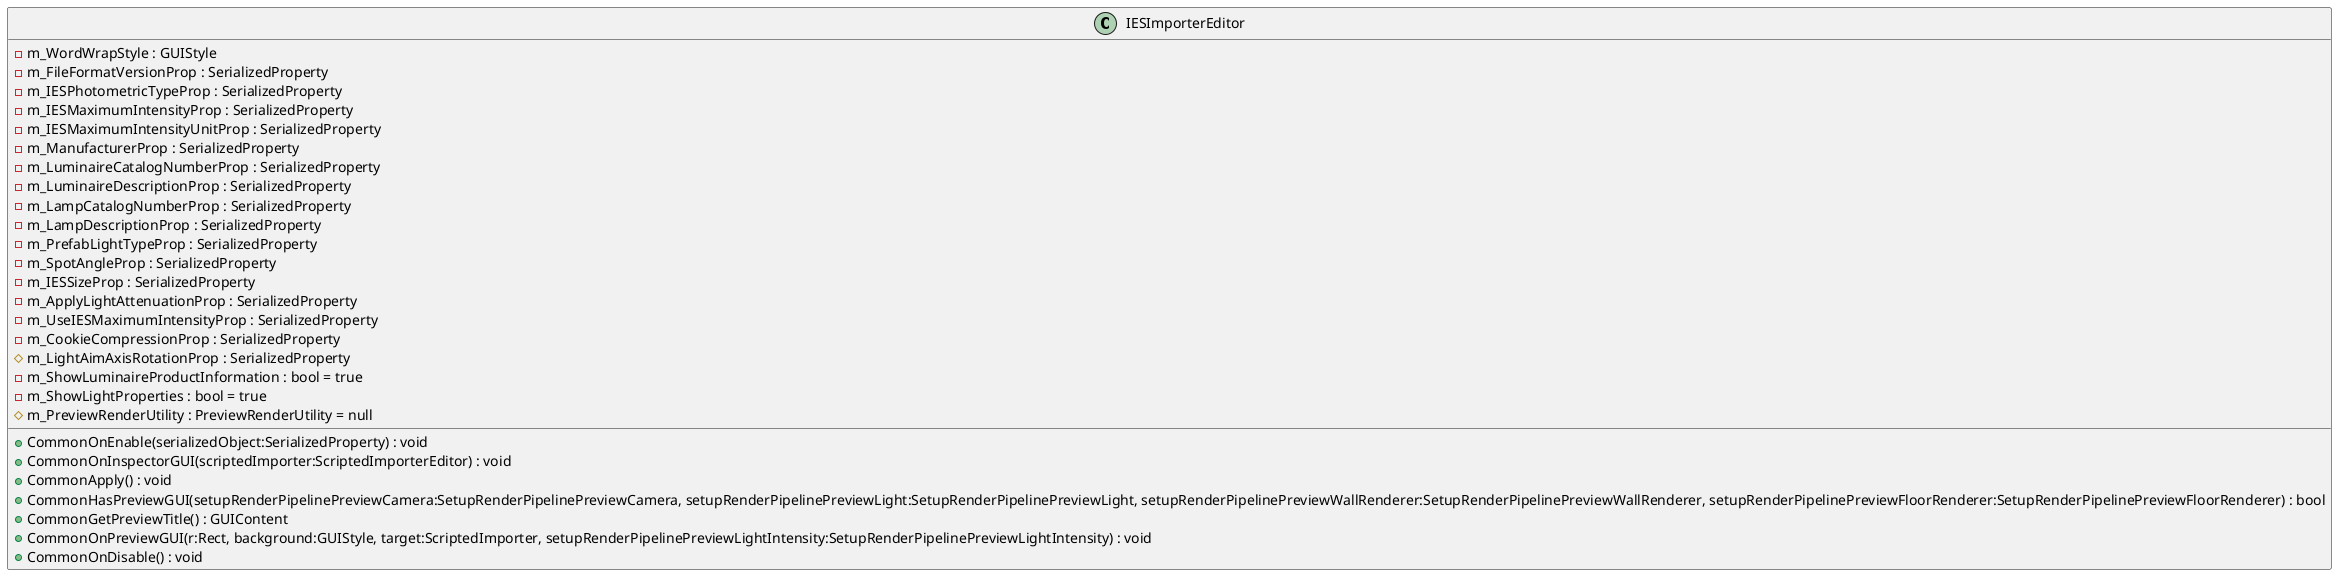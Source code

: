 @startuml
class IESImporterEditor {
    - m_WordWrapStyle : GUIStyle
    - m_FileFormatVersionProp : SerializedProperty
    - m_IESPhotometricTypeProp : SerializedProperty
    - m_IESMaximumIntensityProp : SerializedProperty
    - m_IESMaximumIntensityUnitProp : SerializedProperty
    - m_ManufacturerProp : SerializedProperty
    - m_LuminaireCatalogNumberProp : SerializedProperty
    - m_LuminaireDescriptionProp : SerializedProperty
    - m_LampCatalogNumberProp : SerializedProperty
    - m_LampDescriptionProp : SerializedProperty
    - m_PrefabLightTypeProp : SerializedProperty
    - m_SpotAngleProp : SerializedProperty
    - m_IESSizeProp : SerializedProperty
    - m_ApplyLightAttenuationProp : SerializedProperty
    - m_UseIESMaximumIntensityProp : SerializedProperty
    - m_CookieCompressionProp : SerializedProperty
    # m_LightAimAxisRotationProp : SerializedProperty
    - m_ShowLuminaireProductInformation : bool = true
    - m_ShowLightProperties : bool = true
    # m_PreviewRenderUtility : PreviewRenderUtility = null
    + CommonOnEnable(serializedObject:SerializedProperty) : void
    + CommonOnInspectorGUI(scriptedImporter:ScriptedImporterEditor) : void
    + CommonApply() : void
    + CommonHasPreviewGUI(setupRenderPipelinePreviewCamera:SetupRenderPipelinePreviewCamera, setupRenderPipelinePreviewLight:SetupRenderPipelinePreviewLight, setupRenderPipelinePreviewWallRenderer:SetupRenderPipelinePreviewWallRenderer, setupRenderPipelinePreviewFloorRenderer:SetupRenderPipelinePreviewFloorRenderer) : bool
    + CommonGetPreviewTitle() : GUIContent
    + CommonOnPreviewGUI(r:Rect, background:GUIStyle, target:ScriptedImporter, setupRenderPipelinePreviewLightIntensity:SetupRenderPipelinePreviewLightIntensity) : void
    + CommonOnDisable() : void
}
@enduml
